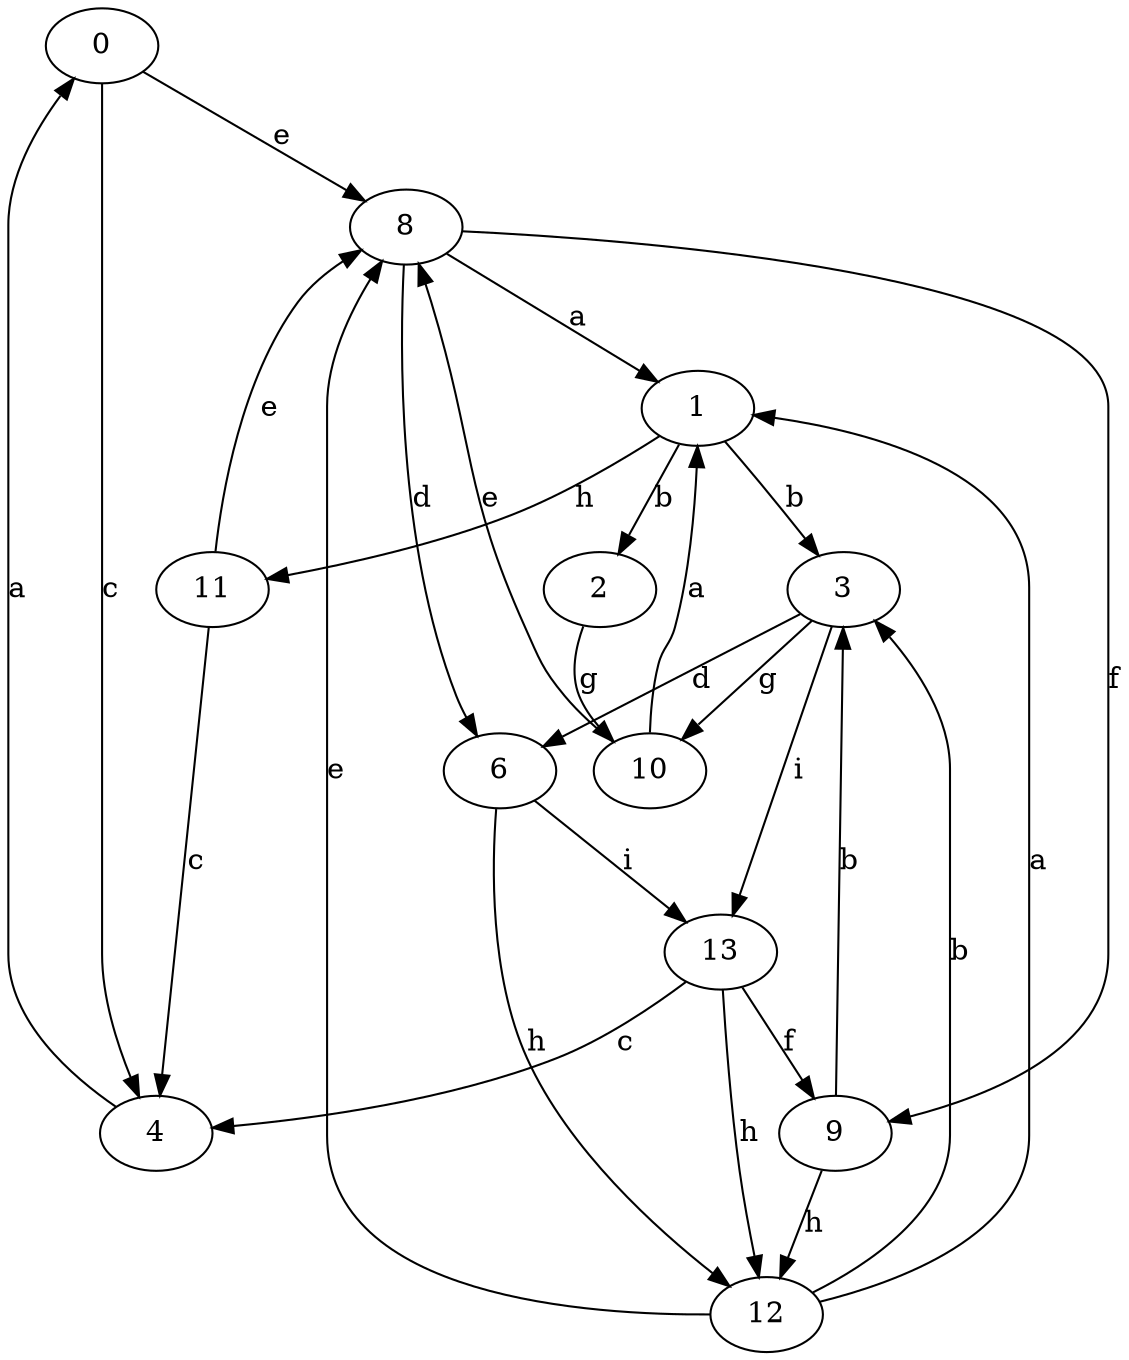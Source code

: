 strict digraph  {
0;
1;
2;
3;
4;
6;
8;
9;
10;
11;
12;
13;
0 -> 4  [label=c];
0 -> 8  [label=e];
1 -> 2  [label=b];
1 -> 3  [label=b];
1 -> 11  [label=h];
2 -> 10  [label=g];
3 -> 6  [label=d];
3 -> 10  [label=g];
3 -> 13  [label=i];
4 -> 0  [label=a];
6 -> 12  [label=h];
6 -> 13  [label=i];
8 -> 1  [label=a];
8 -> 6  [label=d];
8 -> 9  [label=f];
9 -> 3  [label=b];
9 -> 12  [label=h];
10 -> 1  [label=a];
10 -> 8  [label=e];
11 -> 4  [label=c];
11 -> 8  [label=e];
12 -> 1  [label=a];
12 -> 3  [label=b];
12 -> 8  [label=e];
13 -> 4  [label=c];
13 -> 9  [label=f];
13 -> 12  [label=h];
}
